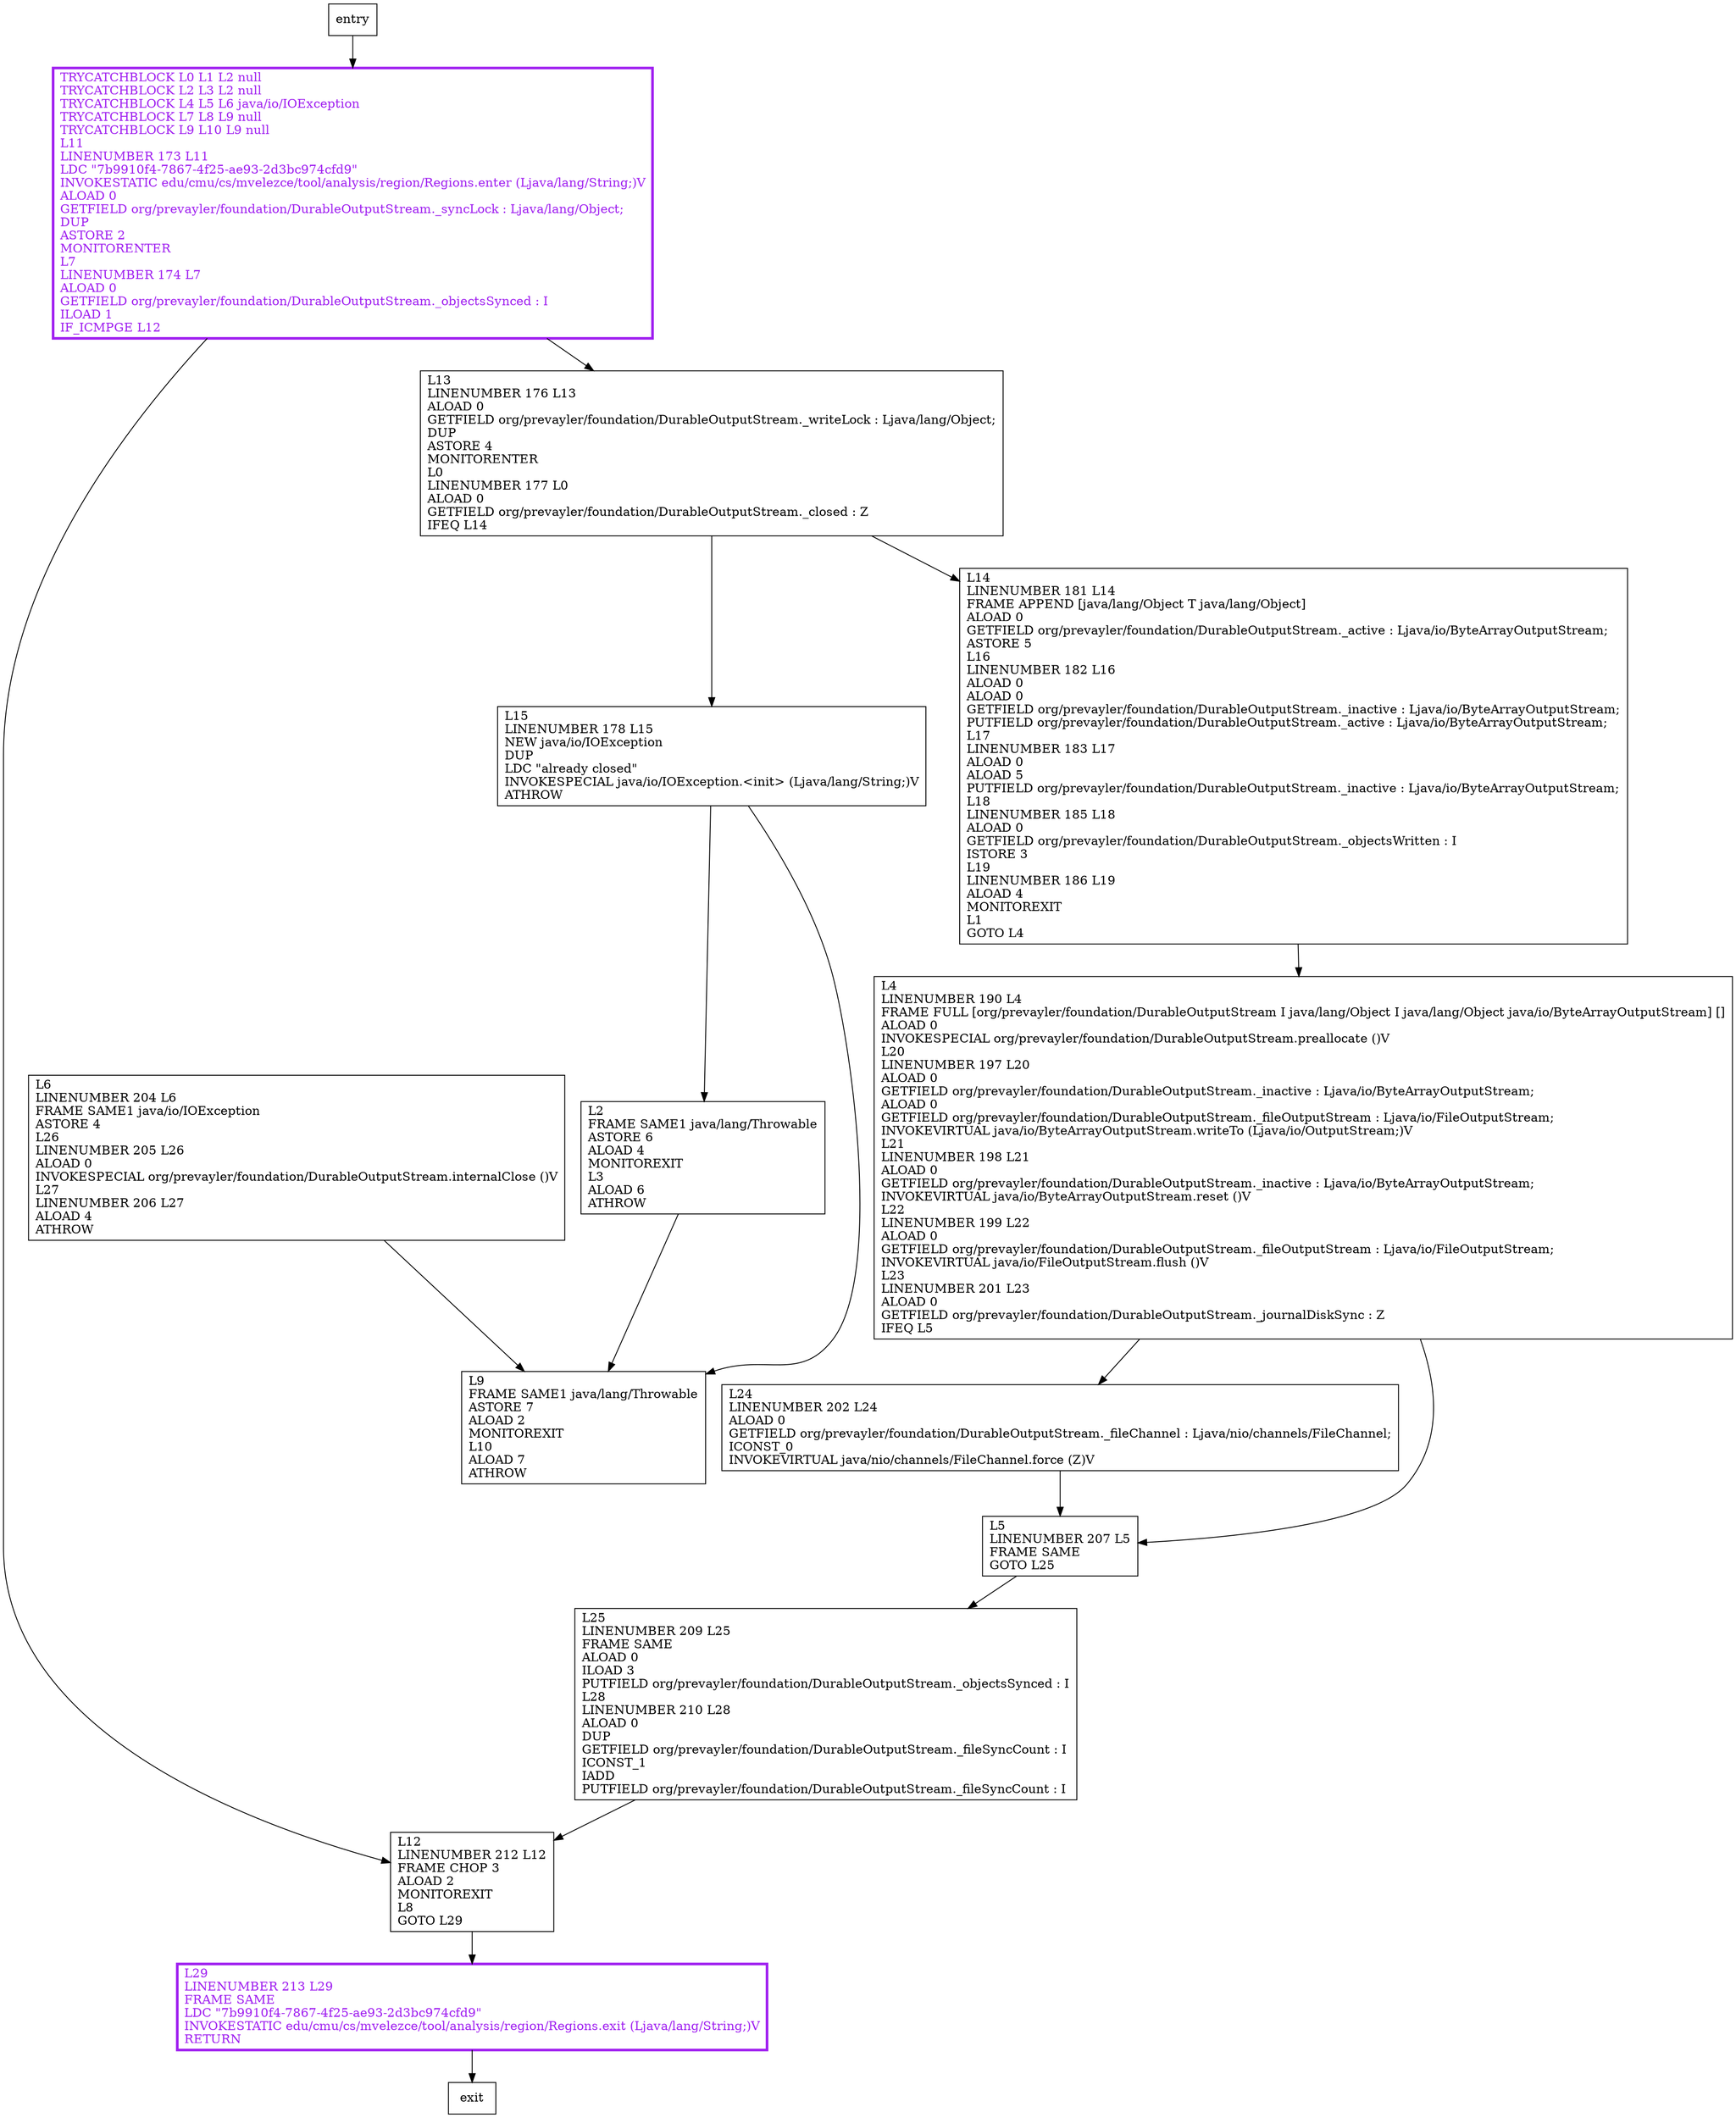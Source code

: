 digraph waitUntilSynced {
node [shape=record];
2091385571 [label="TRYCATCHBLOCK L0 L1 L2 null\lTRYCATCHBLOCK L2 L3 L2 null\lTRYCATCHBLOCK L4 L5 L6 java/io/IOException\lTRYCATCHBLOCK L7 L8 L9 null\lTRYCATCHBLOCK L9 L10 L9 null\lL11\lLINENUMBER 173 L11\lLDC \"7b9910f4-7867-4f25-ae93-2d3bc974cfd9\"\lINVOKESTATIC edu/cmu/cs/mvelezce/tool/analysis/region/Regions.enter (Ljava/lang/String;)V\lALOAD 0\lGETFIELD org/prevayler/foundation/DurableOutputStream._syncLock : Ljava/lang/Object;\lDUP\lASTORE 2\lMONITORENTER\lL7\lLINENUMBER 174 L7\lALOAD 0\lGETFIELD org/prevayler/foundation/DurableOutputStream._objectsSynced : I\lILOAD 1\lIF_ICMPGE L12\l"];
880633989 [label="L2\lFRAME SAME1 java/lang/Throwable\lASTORE 6\lALOAD 4\lMONITOREXIT\lL3\lALOAD 6\lATHROW\l"];
1791217204 [label="L6\lLINENUMBER 204 L6\lFRAME SAME1 java/io/IOException\lASTORE 4\lL26\lLINENUMBER 205 L26\lALOAD 0\lINVOKESPECIAL org/prevayler/foundation/DurableOutputStream.internalClose ()V\lL27\lLINENUMBER 206 L27\lALOAD 4\lATHROW\l"];
1728131769 [label="L4\lLINENUMBER 190 L4\lFRAME FULL [org/prevayler/foundation/DurableOutputStream I java/lang/Object I java/lang/Object java/io/ByteArrayOutputStream] []\lALOAD 0\lINVOKESPECIAL org/prevayler/foundation/DurableOutputStream.preallocate ()V\lL20\lLINENUMBER 197 L20\lALOAD 0\lGETFIELD org/prevayler/foundation/DurableOutputStream._inactive : Ljava/io/ByteArrayOutputStream;\lALOAD 0\lGETFIELD org/prevayler/foundation/DurableOutputStream._fileOutputStream : Ljava/io/FileOutputStream;\lINVOKEVIRTUAL java/io/ByteArrayOutputStream.writeTo (Ljava/io/OutputStream;)V\lL21\lLINENUMBER 198 L21\lALOAD 0\lGETFIELD org/prevayler/foundation/DurableOutputStream._inactive : Ljava/io/ByteArrayOutputStream;\lINVOKEVIRTUAL java/io/ByteArrayOutputStream.reset ()V\lL22\lLINENUMBER 199 L22\lALOAD 0\lGETFIELD org/prevayler/foundation/DurableOutputStream._fileOutputStream : Ljava/io/FileOutputStream;\lINVOKEVIRTUAL java/io/FileOutputStream.flush ()V\lL23\lLINENUMBER 201 L23\lALOAD 0\lGETFIELD org/prevayler/foundation/DurableOutputStream._journalDiskSync : Z\lIFEQ L5\l"];
313477108 [label="L9\lFRAME SAME1 java/lang/Throwable\lASTORE 7\lALOAD 2\lMONITOREXIT\lL10\lALOAD 7\lATHROW\l"];
1824643707 [label="L24\lLINENUMBER 202 L24\lALOAD 0\lGETFIELD org/prevayler/foundation/DurableOutputStream._fileChannel : Ljava/nio/channels/FileChannel;\lICONST_0\lINVOKEVIRTUAL java/nio/channels/FileChannel.force (Z)V\l"];
366154707 [label="L12\lLINENUMBER 212 L12\lFRAME CHOP 3\lALOAD 2\lMONITOREXIT\lL8\lGOTO L29\l"];
866624970 [label="L5\lLINENUMBER 207 L5\lFRAME SAME\lGOTO L25\l"];
70885616 [label="L25\lLINENUMBER 209 L25\lFRAME SAME\lALOAD 0\lILOAD 3\lPUTFIELD org/prevayler/foundation/DurableOutputStream._objectsSynced : I\lL28\lLINENUMBER 210 L28\lALOAD 0\lDUP\lGETFIELD org/prevayler/foundation/DurableOutputStream._fileSyncCount : I\lICONST_1\lIADD\lPUTFIELD org/prevayler/foundation/DurableOutputStream._fileSyncCount : I\l"];
96341172 [label="L14\lLINENUMBER 181 L14\lFRAME APPEND [java/lang/Object T java/lang/Object]\lALOAD 0\lGETFIELD org/prevayler/foundation/DurableOutputStream._active : Ljava/io/ByteArrayOutputStream;\lASTORE 5\lL16\lLINENUMBER 182 L16\lALOAD 0\lALOAD 0\lGETFIELD org/prevayler/foundation/DurableOutputStream._inactive : Ljava/io/ByteArrayOutputStream;\lPUTFIELD org/prevayler/foundation/DurableOutputStream._active : Ljava/io/ByteArrayOutputStream;\lL17\lLINENUMBER 183 L17\lALOAD 0\lALOAD 5\lPUTFIELD org/prevayler/foundation/DurableOutputStream._inactive : Ljava/io/ByteArrayOutputStream;\lL18\lLINENUMBER 185 L18\lALOAD 0\lGETFIELD org/prevayler/foundation/DurableOutputStream._objectsWritten : I\lISTORE 3\lL19\lLINENUMBER 186 L19\lALOAD 4\lMONITOREXIT\lL1\lGOTO L4\l"];
1682227027 [label="L29\lLINENUMBER 213 L29\lFRAME SAME\lLDC \"7b9910f4-7867-4f25-ae93-2d3bc974cfd9\"\lINVOKESTATIC edu/cmu/cs/mvelezce/tool/analysis/region/Regions.exit (Ljava/lang/String;)V\lRETURN\l"];
1759106483 [label="L13\lLINENUMBER 176 L13\lALOAD 0\lGETFIELD org/prevayler/foundation/DurableOutputStream._writeLock : Ljava/lang/Object;\lDUP\lASTORE 4\lMONITORENTER\lL0\lLINENUMBER 177 L0\lALOAD 0\lGETFIELD org/prevayler/foundation/DurableOutputStream._closed : Z\lIFEQ L14\l"];
960346618 [label="L15\lLINENUMBER 178 L15\lNEW java/io/IOException\lDUP\lLDC \"already closed\"\lINVOKESPECIAL java/io/IOException.\<init\> (Ljava/lang/String;)V\lATHROW\l"];
entry;
exit;
2091385571 -> 366154707;
2091385571 -> 1759106483;
880633989 -> 313477108;
1791217204 -> 313477108;
1728131769 -> 1824643707;
1728131769 -> 866624970;
entry -> 2091385571;
1824643707 -> 866624970;
366154707 -> 1682227027;
866624970 -> 70885616;
70885616 -> 366154707;
96341172 -> 1728131769;
1682227027 -> exit;
1759106483 -> 96341172;
1759106483 -> 960346618;
960346618 -> 880633989;
960346618 -> 313477108;
2091385571[fontcolor="purple", penwidth=3, color="purple"];
1682227027[fontcolor="purple", penwidth=3, color="purple"];
}
